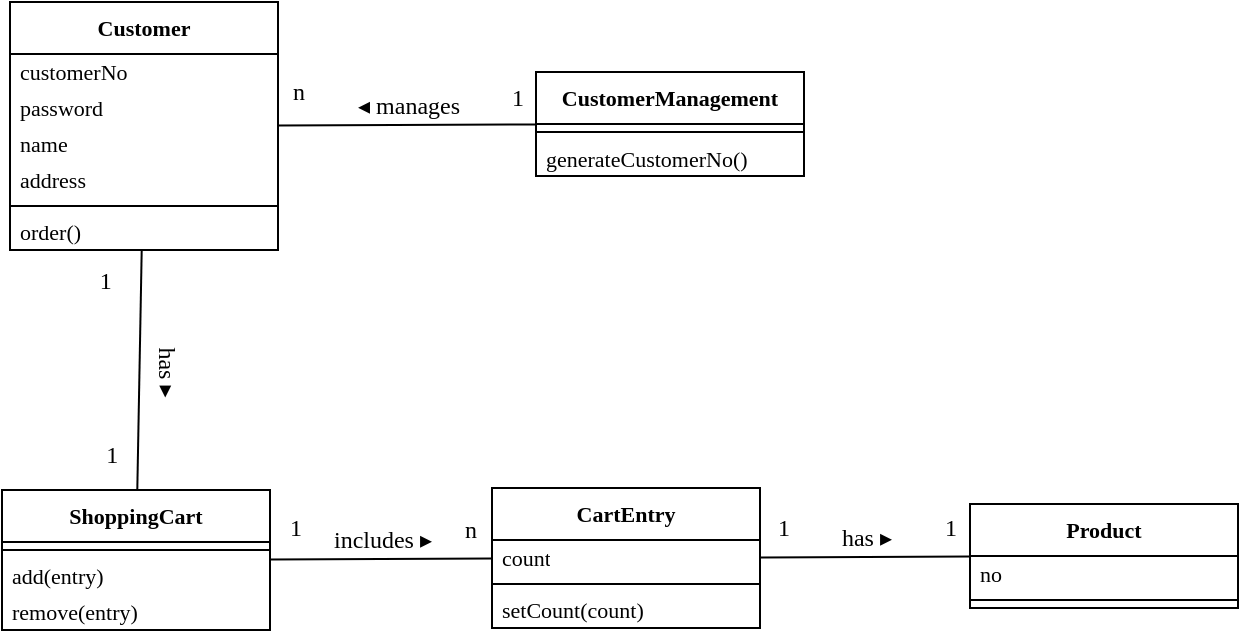 <mxfile>
    <diagram id="Q8ZCVBfkGdzVq4fk389N" name="Page-1">
        <mxGraphModel dx="527" dy="876" grid="0" gridSize="10" guides="1" tooltips="1" connect="1" arrows="1" fold="1" page="1" pageScale="1" pageWidth="827" pageHeight="1169" math="1" shadow="0">
            <root>
                <mxCell id="0"/>
                <mxCell id="1" parent="0"/>
                <mxCell id="61" value="Customer" style="swimlane;fontStyle=1;align=center;verticalAlign=top;childLayout=stackLayout;horizontal=1;startSize=26;horizontalStack=0;resizeParent=1;resizeParentMax=0;resizeLast=0;collapsible=1;marginBottom=0;fontFamily=Alegreya Sans;fontSize=11;fontSource=https%3A%2F%2Ffonts.googleapis.com%2Fcss%3Ffamily%3DAlegreya%2BSans;" parent="1" vertex="1">
                    <mxGeometry x="59" y="157" width="134" height="124" as="geometry">
                        <mxRectangle x="850" y="510" width="80" height="30" as="alternateBounds"/>
                    </mxGeometry>
                </mxCell>
                <mxCell id="62" value="customerNo" style="text;strokeColor=none;fillColor=none;align=left;verticalAlign=middle;spacingLeft=3;spacingRight=4;overflow=hidden;rotatable=0;points=[[0,0.5],[1,0.5]];portConstraint=eastwest;fontFamily=Alegreya;fontSize=11;fontStyle=0;html=1;imageWidth=24;imageHeight=24;comic=0;imageAspect=0;" parent="61" vertex="1">
                    <mxGeometry y="26" width="134" height="18" as="geometry"/>
                </mxCell>
                <mxCell id="63" value="password" style="text;strokeColor=none;fillColor=none;align=left;verticalAlign=middle;spacingLeft=3;spacingRight=4;overflow=hidden;rotatable=0;points=[[0,0.5],[1,0.5]];portConstraint=eastwest;fontFamily=Alegreya;fontSize=11;fontStyle=0;html=1;imageWidth=24;imageHeight=24;comic=0;imageAspect=0;" parent="61" vertex="1">
                    <mxGeometry y="44" width="134" height="18" as="geometry"/>
                </mxCell>
                <mxCell id="71" value="name" style="text;strokeColor=none;fillColor=none;align=left;verticalAlign=middle;spacingLeft=3;spacingRight=4;overflow=hidden;rotatable=0;points=[[0,0.5],[1,0.5]];portConstraint=eastwest;fontFamily=Alegreya;fontSize=11;fontStyle=0;html=1;imageWidth=24;imageHeight=24;comic=0;imageAspect=0;" parent="61" vertex="1">
                    <mxGeometry y="62" width="134" height="18" as="geometry"/>
                </mxCell>
                <mxCell id="72" value="address" style="text;strokeColor=none;fillColor=none;align=left;verticalAlign=middle;spacingLeft=3;spacingRight=4;overflow=hidden;rotatable=0;points=[[0,0.5],[1,0.5]];portConstraint=eastwest;fontFamily=Alegreya;fontSize=11;fontStyle=0;html=1;imageWidth=24;imageHeight=24;comic=0;imageAspect=0;" parent="61" vertex="1">
                    <mxGeometry y="80" width="134" height="18" as="geometry"/>
                </mxCell>
                <mxCell id="64" value="" style="line;strokeWidth=1;fillColor=none;align=left;verticalAlign=middle;spacingTop=-1;spacingLeft=3;spacingRight=3;rotatable=0;labelPosition=right;points=[];portConstraint=eastwest;strokeColor=inherit;fontFamily=Alegreya;fontSize=11;" parent="61" vertex="1">
                    <mxGeometry y="98" width="134" height="8" as="geometry"/>
                </mxCell>
                <mxCell id="65" value="order()" style="text;strokeColor=none;fillColor=none;align=left;verticalAlign=middle;spacingLeft=3;spacingRight=4;overflow=hidden;rotatable=0;points=[[0,0.5],[1,0.5]];portConstraint=eastwest;fontFamily=Alegreya;fontSize=11;fontStyle=0;html=1;imageWidth=24;imageHeight=24;comic=0;imageAspect=0;" parent="61" vertex="1">
                    <mxGeometry y="106" width="134" height="18" as="geometry"/>
                </mxCell>
                <mxCell id="67" value="" style="endArrow=none;shadow=0;strokeWidth=1;rounded=0;endFill=0;elbow=vertical;" parent="1" source="73" target="87" edge="1">
                    <mxGeometry x="0.5" y="41" relative="1" as="geometry">
                        <mxPoint x="268" y="387" as="sourcePoint"/>
                        <mxPoint x="468" y="387" as="targetPoint"/>
                        <mxPoint x="-40" y="32" as="offset"/>
                    </mxGeometry>
                </mxCell>
                <mxCell id="68" value="1" style="resizable=0;align=left;verticalAlign=bottom;labelBackgroundColor=none;fontSize=12;fontFamily=Alegreya;spacingBottom=2;" parent="67" connectable="0" vertex="1">
                    <mxGeometry x="-1" relative="1" as="geometry">
                        <mxPoint x="8" y="-5" as="offset"/>
                    </mxGeometry>
                </mxCell>
                <mxCell id="69" value="n" style="resizable=0;align=right;verticalAlign=bottom;labelBackgroundColor=none;fontSize=12;fontFamily=Alegreya;spacingBottom=2;" parent="67" connectable="0" vertex="1">
                    <mxGeometry x="1" relative="1" as="geometry">
                        <mxPoint x="-6" y="-4" as="offset"/>
                    </mxGeometry>
                </mxCell>
                <mxCell id="70" value="includes&amp;nbsp;&lt;span style=&quot;text-align: left;&quot;&gt;▸&lt;/span&gt;" style="text;html=1;resizable=0;points=[];;align=center;verticalAlign=middle;labelBackgroundColor=none;rounded=0;shadow=0;strokeWidth=1;fontSize=12;fontFamily=Alegreya;" parent="67" vertex="1" connectable="0">
                    <mxGeometry relative="1" as="geometry">
                        <mxPoint y="-10" as="offset"/>
                    </mxGeometry>
                </mxCell>
                <mxCell id="73" value="ShoppingCart" style="swimlane;fontStyle=1;align=center;verticalAlign=top;childLayout=stackLayout;horizontal=1;startSize=26;horizontalStack=0;resizeParent=1;resizeParentMax=0;resizeLast=0;collapsible=1;marginBottom=0;fontFamily=Alegreya Sans;fontSize=11;fontSource=https%3A%2F%2Ffonts.googleapis.com%2Fcss%3Ffamily%3DAlegreya%2BSans;" parent="1" vertex="1">
                    <mxGeometry x="55" y="401" width="134" height="70" as="geometry">
                        <mxRectangle x="850" y="510" width="80" height="30" as="alternateBounds"/>
                    </mxGeometry>
                </mxCell>
                <mxCell id="78" value="" style="line;strokeWidth=1;fillColor=none;align=left;verticalAlign=middle;spacingTop=-1;spacingLeft=3;spacingRight=3;rotatable=0;labelPosition=right;points=[];portConstraint=eastwest;strokeColor=inherit;fontFamily=Alegreya;fontSize=11;" parent="73" vertex="1">
                    <mxGeometry y="26" width="134" height="8" as="geometry"/>
                </mxCell>
                <mxCell id="79" value="add(entry)" style="text;strokeColor=none;fillColor=none;align=left;verticalAlign=middle;spacingLeft=3;spacingRight=4;overflow=hidden;rotatable=0;points=[[0,0.5],[1,0.5]];portConstraint=eastwest;fontFamily=Alegreya;fontSize=11;fontStyle=0;html=1;imageWidth=24;imageHeight=24;comic=0;imageAspect=0;" parent="73" vertex="1">
                    <mxGeometry y="34" width="134" height="18" as="geometry"/>
                </mxCell>
                <mxCell id="103" value="remove(entry)" style="text;strokeColor=none;fillColor=none;align=left;verticalAlign=middle;spacingLeft=3;spacingRight=4;overflow=hidden;rotatable=0;points=[[0,0.5],[1,0.5]];portConstraint=eastwest;fontFamily=Alegreya;fontSize=11;fontStyle=0;html=1;imageWidth=24;imageHeight=24;comic=0;imageAspect=0;" parent="73" vertex="1">
                    <mxGeometry y="52" width="134" height="18" as="geometry"/>
                </mxCell>
                <mxCell id="80" value="CustomerManagement" style="swimlane;fontStyle=1;align=center;verticalAlign=top;childLayout=stackLayout;horizontal=1;startSize=26;horizontalStack=0;resizeParent=1;resizeParentMax=0;resizeLast=0;collapsible=1;marginBottom=0;fontFamily=Alegreya Sans;fontSize=11;fontSource=https%3A%2F%2Ffonts.googleapis.com%2Fcss%3Ffamily%3DAlegreya%2BSans;" parent="1" vertex="1">
                    <mxGeometry x="322" y="192" width="134" height="52" as="geometry">
                        <mxRectangle x="850" y="510" width="80" height="30" as="alternateBounds"/>
                    </mxGeometry>
                </mxCell>
                <mxCell id="85" value="" style="line;strokeWidth=1;fillColor=none;align=left;verticalAlign=middle;spacingTop=-1;spacingLeft=3;spacingRight=3;rotatable=0;labelPosition=right;points=[];portConstraint=eastwest;strokeColor=inherit;fontFamily=Alegreya;fontSize=11;" parent="80" vertex="1">
                    <mxGeometry y="26" width="134" height="8" as="geometry"/>
                </mxCell>
                <mxCell id="86" value="generateCustomerNo()" style="text;strokeColor=none;fillColor=none;align=left;verticalAlign=middle;spacingLeft=3;spacingRight=4;overflow=hidden;rotatable=0;points=[[0,0.5],[1,0.5]];portConstraint=eastwest;fontFamily=Alegreya;fontSize=11;fontStyle=0;imageWidth=24;imageHeight=24;comic=0;imageAspect=0;" parent="80" vertex="1">
                    <mxGeometry y="34" width="134" height="18" as="geometry"/>
                </mxCell>
                <mxCell id="87" value="CartEntry" style="swimlane;fontStyle=1;align=center;verticalAlign=top;childLayout=stackLayout;horizontal=1;startSize=26;horizontalStack=0;resizeParent=1;resizeParentMax=0;resizeLast=0;collapsible=1;marginBottom=0;fontFamily=Alegreya Sans;fontSize=11;fontSource=https%3A%2F%2Ffonts.googleapis.com%2Fcss%3Ffamily%3DAlegreya%2BSans;" parent="1" vertex="1">
                    <mxGeometry x="300" y="400" width="134" height="70" as="geometry">
                        <mxRectangle x="850" y="510" width="80" height="30" as="alternateBounds"/>
                    </mxGeometry>
                </mxCell>
                <mxCell id="88" value="count" style="text;strokeColor=none;fillColor=none;align=left;verticalAlign=middle;spacingLeft=3;spacingRight=4;overflow=hidden;rotatable=0;points=[[0,0.5],[1,0.5]];portConstraint=eastwest;fontFamily=Alegreya;fontSize=11;fontStyle=0;html=1;imageWidth=24;imageHeight=24;comic=0;imageAspect=0;" parent="87" vertex="1">
                    <mxGeometry y="26" width="134" height="18" as="geometry"/>
                </mxCell>
                <mxCell id="92" value="" style="line;strokeWidth=1;fillColor=none;align=left;verticalAlign=middle;spacingTop=-1;spacingLeft=3;spacingRight=3;rotatable=0;labelPosition=right;points=[];portConstraint=eastwest;strokeColor=inherit;fontFamily=Alegreya;fontSize=11;" parent="87" vertex="1">
                    <mxGeometry y="44" width="134" height="8" as="geometry"/>
                </mxCell>
                <mxCell id="93" value="setCount(count)" style="text;strokeColor=none;fillColor=none;align=left;verticalAlign=middle;spacingLeft=3;spacingRight=4;overflow=hidden;rotatable=0;points=[[0,0.5],[1,0.5]];portConstraint=eastwest;fontFamily=Alegreya;fontSize=11;fontStyle=0;html=1;imageWidth=24;imageHeight=24;comic=0;imageAspect=0;" parent="87" vertex="1">
                    <mxGeometry y="52" width="134" height="18" as="geometry"/>
                </mxCell>
                <mxCell id="94" value="Product" style="swimlane;fontStyle=1;align=center;verticalAlign=top;childLayout=stackLayout;horizontal=1;startSize=26;horizontalStack=0;resizeParent=1;resizeParentMax=0;resizeLast=0;collapsible=1;marginBottom=0;fontFamily=Alegreya Sans;fontSize=11;fontSource=https%3A%2F%2Ffonts.googleapis.com%2Fcss%3Ffamily%3DAlegreya%2BSans;" parent="1" vertex="1">
                    <mxGeometry x="539" y="408" width="134" height="52" as="geometry">
                        <mxRectangle x="850" y="510" width="80" height="30" as="alternateBounds"/>
                    </mxGeometry>
                </mxCell>
                <mxCell id="95" value="no" style="text;strokeColor=none;fillColor=none;align=left;verticalAlign=middle;spacingLeft=3;spacingRight=4;overflow=hidden;rotatable=0;points=[[0,0.5],[1,0.5]];portConstraint=eastwest;fontFamily=Alegreya;fontSize=11;fontStyle=0;html=1;imageWidth=24;imageHeight=24;comic=0;imageAspect=0;" parent="94" vertex="1">
                    <mxGeometry y="26" width="134" height="18" as="geometry"/>
                </mxCell>
                <mxCell id="99" value="" style="line;strokeWidth=1;fillColor=none;align=left;verticalAlign=middle;spacingTop=-1;spacingLeft=3;spacingRight=3;rotatable=0;labelPosition=right;points=[];portConstraint=eastwest;strokeColor=inherit;fontFamily=Alegreya;fontSize=11;" parent="94" vertex="1">
                    <mxGeometry y="44" width="134" height="8" as="geometry"/>
                </mxCell>
                <mxCell id="104" value="" style="endArrow=none;shadow=0;strokeWidth=1;rounded=0;endFill=0;elbow=vertical;" parent="1" source="87" target="94" edge="1">
                    <mxGeometry x="0.5" y="41" relative="1" as="geometry">
                        <mxPoint x="199" y="459.456" as="sourcePoint"/>
                        <mxPoint x="304" y="480.544" as="targetPoint"/>
                        <mxPoint x="-40" y="32" as="offset"/>
                    </mxGeometry>
                </mxCell>
                <mxCell id="105" value="1" style="resizable=0;align=left;verticalAlign=bottom;labelBackgroundColor=none;fontSize=12;fontFamily=Alegreya;spacingBottom=2;" parent="104" connectable="0" vertex="1">
                    <mxGeometry x="-1" relative="1" as="geometry">
                        <mxPoint x="7" y="-4" as="offset"/>
                    </mxGeometry>
                </mxCell>
                <mxCell id="106" value="1" style="resizable=0;align=right;verticalAlign=bottom;labelBackgroundColor=none;fontSize=12;fontFamily=Alegreya;spacingBottom=2;" parent="104" connectable="0" vertex="1">
                    <mxGeometry x="1" relative="1" as="geometry">
                        <mxPoint x="-5" y="-4" as="offset"/>
                    </mxGeometry>
                </mxCell>
                <mxCell id="107" value="has&amp;nbsp;&lt;span style=&quot;text-align: left;&quot;&gt;▸&lt;/span&gt;" style="text;html=1;resizable=0;points=[];;align=center;verticalAlign=middle;labelBackgroundColor=none;rounded=0;shadow=0;strokeWidth=1;fontSize=12;fontFamily=Alegreya;" parent="104" vertex="1" connectable="0">
                    <mxGeometry relative="1" as="geometry">
                        <mxPoint y="-10" as="offset"/>
                    </mxGeometry>
                </mxCell>
                <mxCell id="108" value="" style="endArrow=none;shadow=0;strokeWidth=1;rounded=0;endFill=0;elbow=vertical;" parent="1" source="61" target="73" edge="1">
                    <mxGeometry x="0.5" y="41" relative="1" as="geometry">
                        <mxPoint x="112" y="305" as="sourcePoint"/>
                        <mxPoint x="220" y="329.544" as="targetPoint"/>
                        <mxPoint x="-40" y="32" as="offset"/>
                    </mxGeometry>
                </mxCell>
                <mxCell id="109" value="1" style="resizable=0;align=left;verticalAlign=bottom;labelBackgroundColor=none;fontSize=12;fontFamily=Alegreya;spacingBottom=2;" parent="108" connectable="0" vertex="1">
                    <mxGeometry x="-1" relative="1" as="geometry">
                        <mxPoint x="-23" y="26" as="offset"/>
                    </mxGeometry>
                </mxCell>
                <mxCell id="110" value="1" style="resizable=0;align=right;verticalAlign=bottom;labelBackgroundColor=none;fontSize=12;fontFamily=Alegreya;spacingBottom=2;" parent="108" connectable="0" vertex="1">
                    <mxGeometry x="1" relative="1" as="geometry">
                        <mxPoint x="-8" y="-7" as="offset"/>
                    </mxGeometry>
                </mxCell>
                <mxCell id="111" value="has&amp;nbsp;&lt;span style=&quot;text-align: left;&quot;&gt;▸&lt;/span&gt;" style="text;html=1;resizable=0;points=[];;align=center;verticalAlign=middle;labelBackgroundColor=none;rounded=0;shadow=0;strokeWidth=1;fontSize=12;fontFamily=Alegreya;rotation=90;" parent="108" vertex="1" connectable="0">
                    <mxGeometry relative="1" as="geometry">
                        <mxPoint x="14" as="offset"/>
                    </mxGeometry>
                </mxCell>
                <mxCell id="116" value="" style="endArrow=none;shadow=0;strokeWidth=1;rounded=0;endFill=0;elbow=vertical;" parent="1" source="80" target="61" edge="1">
                    <mxGeometry x="0.5" y="41" relative="1" as="geometry">
                        <mxPoint x="475.0" y="275" as="sourcePoint"/>
                        <mxPoint x="275.0" y="275" as="targetPoint"/>
                        <mxPoint x="-40" y="32" as="offset"/>
                    </mxGeometry>
                </mxCell>
                <mxCell id="117" value="1" style="resizable=0;align=left;verticalAlign=bottom;labelBackgroundColor=none;fontSize=12;fontFamily=Alegreya;spacingBottom=2;" parent="116" connectable="0" vertex="1">
                    <mxGeometry x="-1" relative="1" as="geometry">
                        <mxPoint x="-14" y="-3" as="offset"/>
                    </mxGeometry>
                </mxCell>
                <mxCell id="118" value="n" style="resizable=0;align=right;verticalAlign=bottom;labelBackgroundColor=none;fontSize=12;fontFamily=Alegreya;spacingBottom=2;" parent="116" connectable="0" vertex="1">
                    <mxGeometry x="1" relative="1" as="geometry">
                        <mxPoint x="15" y="-6" as="offset"/>
                    </mxGeometry>
                </mxCell>
                <mxCell id="119" value="&lt;span style=&quot;font-family: &amp;quot;helvetica&amp;quot; ; text-align: left&quot;&gt;◂&lt;/span&gt;&amp;nbsp;manages" style="text;html=1;resizable=0;points=[];;align=center;verticalAlign=middle;labelBackgroundColor=none;rounded=0;shadow=0;strokeWidth=1;fontSize=12;fontFamily=Alegreya;" parent="116" vertex="1" connectable="0">
                    <mxGeometry relative="1" as="geometry">
                        <mxPoint y="-10" as="offset"/>
                    </mxGeometry>
                </mxCell>
            </root>
        </mxGraphModel>
    </diagram>
</mxfile>
